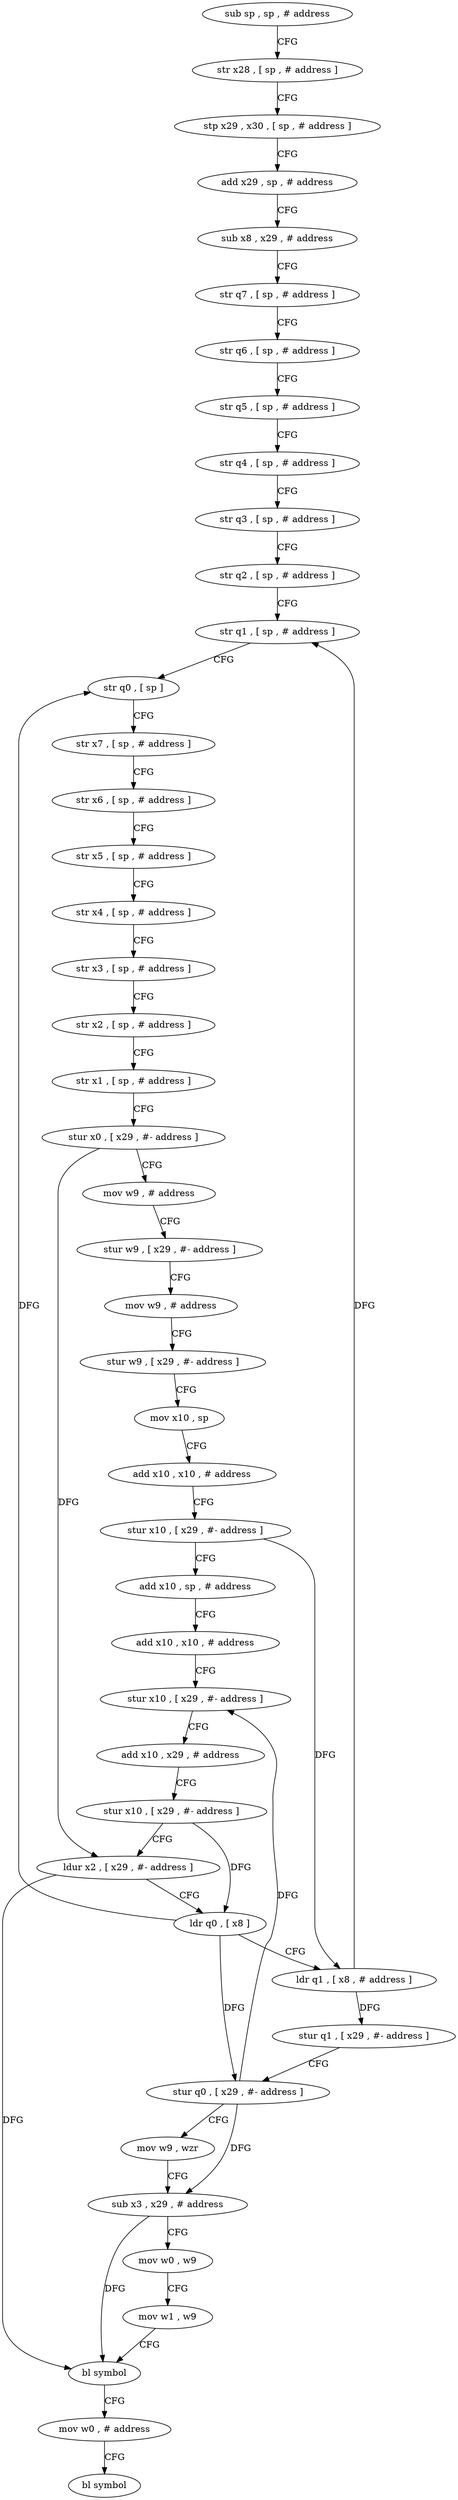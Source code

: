 digraph "func" {
"4201472" [label = "sub sp , sp , # address" ]
"4201476" [label = "str x28 , [ sp , # address ]" ]
"4201480" [label = "stp x29 , x30 , [ sp , # address ]" ]
"4201484" [label = "add x29 , sp , # address" ]
"4201488" [label = "sub x8 , x29 , # address" ]
"4201492" [label = "str q7 , [ sp , # address ]" ]
"4201496" [label = "str q6 , [ sp , # address ]" ]
"4201500" [label = "str q5 , [ sp , # address ]" ]
"4201504" [label = "str q4 , [ sp , # address ]" ]
"4201508" [label = "str q3 , [ sp , # address ]" ]
"4201512" [label = "str q2 , [ sp , # address ]" ]
"4201516" [label = "str q1 , [ sp , # address ]" ]
"4201520" [label = "str q0 , [ sp ]" ]
"4201524" [label = "str x7 , [ sp , # address ]" ]
"4201528" [label = "str x6 , [ sp , # address ]" ]
"4201532" [label = "str x5 , [ sp , # address ]" ]
"4201536" [label = "str x4 , [ sp , # address ]" ]
"4201540" [label = "str x3 , [ sp , # address ]" ]
"4201544" [label = "str x2 , [ sp , # address ]" ]
"4201548" [label = "str x1 , [ sp , # address ]" ]
"4201552" [label = "stur x0 , [ x29 , #- address ]" ]
"4201556" [label = "mov w9 , # address" ]
"4201560" [label = "stur w9 , [ x29 , #- address ]" ]
"4201564" [label = "mov w9 , # address" ]
"4201568" [label = "stur w9 , [ x29 , #- address ]" ]
"4201572" [label = "mov x10 , sp" ]
"4201576" [label = "add x10 , x10 , # address" ]
"4201580" [label = "stur x10 , [ x29 , #- address ]" ]
"4201584" [label = "add x10 , sp , # address" ]
"4201588" [label = "add x10 , x10 , # address" ]
"4201592" [label = "stur x10 , [ x29 , #- address ]" ]
"4201596" [label = "add x10 , x29 , # address" ]
"4201600" [label = "stur x10 , [ x29 , #- address ]" ]
"4201604" [label = "ldur x2 , [ x29 , #- address ]" ]
"4201608" [label = "ldr q0 , [ x8 ]" ]
"4201612" [label = "ldr q1 , [ x8 , # address ]" ]
"4201616" [label = "stur q1 , [ x29 , #- address ]" ]
"4201620" [label = "stur q0 , [ x29 , #- address ]" ]
"4201624" [label = "mov w9 , wzr" ]
"4201628" [label = "sub x3 , x29 , # address" ]
"4201632" [label = "mov w0 , w9" ]
"4201636" [label = "mov w1 , w9" ]
"4201640" [label = "bl symbol" ]
"4201644" [label = "mov w0 , # address" ]
"4201648" [label = "bl symbol" ]
"4201472" -> "4201476" [ label = "CFG" ]
"4201476" -> "4201480" [ label = "CFG" ]
"4201480" -> "4201484" [ label = "CFG" ]
"4201484" -> "4201488" [ label = "CFG" ]
"4201488" -> "4201492" [ label = "CFG" ]
"4201492" -> "4201496" [ label = "CFG" ]
"4201496" -> "4201500" [ label = "CFG" ]
"4201500" -> "4201504" [ label = "CFG" ]
"4201504" -> "4201508" [ label = "CFG" ]
"4201508" -> "4201512" [ label = "CFG" ]
"4201512" -> "4201516" [ label = "CFG" ]
"4201516" -> "4201520" [ label = "CFG" ]
"4201520" -> "4201524" [ label = "CFG" ]
"4201524" -> "4201528" [ label = "CFG" ]
"4201528" -> "4201532" [ label = "CFG" ]
"4201532" -> "4201536" [ label = "CFG" ]
"4201536" -> "4201540" [ label = "CFG" ]
"4201540" -> "4201544" [ label = "CFG" ]
"4201544" -> "4201548" [ label = "CFG" ]
"4201548" -> "4201552" [ label = "CFG" ]
"4201552" -> "4201556" [ label = "CFG" ]
"4201552" -> "4201604" [ label = "DFG" ]
"4201556" -> "4201560" [ label = "CFG" ]
"4201560" -> "4201564" [ label = "CFG" ]
"4201564" -> "4201568" [ label = "CFG" ]
"4201568" -> "4201572" [ label = "CFG" ]
"4201572" -> "4201576" [ label = "CFG" ]
"4201576" -> "4201580" [ label = "CFG" ]
"4201580" -> "4201584" [ label = "CFG" ]
"4201580" -> "4201612" [ label = "DFG" ]
"4201584" -> "4201588" [ label = "CFG" ]
"4201588" -> "4201592" [ label = "CFG" ]
"4201592" -> "4201596" [ label = "CFG" ]
"4201596" -> "4201600" [ label = "CFG" ]
"4201600" -> "4201604" [ label = "CFG" ]
"4201600" -> "4201608" [ label = "DFG" ]
"4201604" -> "4201608" [ label = "CFG" ]
"4201604" -> "4201640" [ label = "DFG" ]
"4201608" -> "4201612" [ label = "CFG" ]
"4201608" -> "4201520" [ label = "DFG" ]
"4201608" -> "4201620" [ label = "DFG" ]
"4201612" -> "4201616" [ label = "DFG" ]
"4201612" -> "4201516" [ label = "DFG" ]
"4201616" -> "4201620" [ label = "CFG" ]
"4201620" -> "4201624" [ label = "CFG" ]
"4201620" -> "4201592" [ label = "DFG" ]
"4201620" -> "4201628" [ label = "DFG" ]
"4201624" -> "4201628" [ label = "CFG" ]
"4201628" -> "4201632" [ label = "CFG" ]
"4201628" -> "4201640" [ label = "DFG" ]
"4201632" -> "4201636" [ label = "CFG" ]
"4201636" -> "4201640" [ label = "CFG" ]
"4201640" -> "4201644" [ label = "CFG" ]
"4201644" -> "4201648" [ label = "CFG" ]
}
